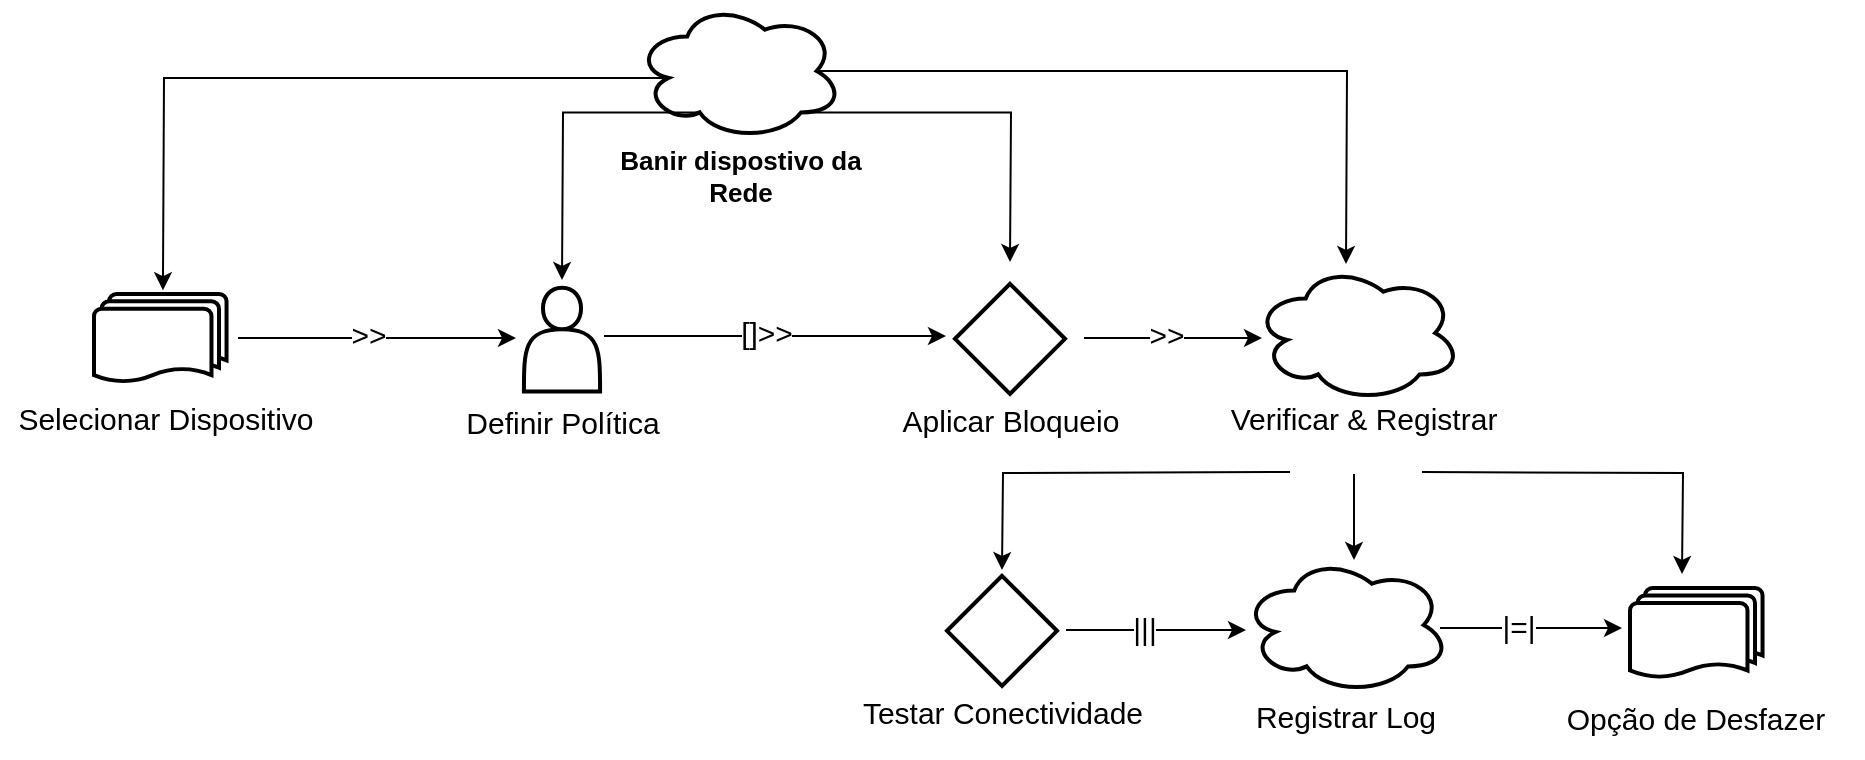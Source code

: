 <mxfile version="28.2.5">
  <diagram id="Il9Fi1deLX2TvpJTLiLy" name="Página-1">
    <mxGraphModel dx="2226" dy="785" grid="0" gridSize="10" guides="1" tooltips="1" connect="1" arrows="1" fold="1" page="0" pageScale="1" pageWidth="827" pageHeight="1169" math="0" shadow="0">
      <root>
        <mxCell id="0" />
        <mxCell id="1" parent="0" />
        <mxCell id="XDs6qOpa_2APzOStyn8Z-69" value="" style="group" parent="1" vertex="1" connectable="0">
          <mxGeometry x="-305" y="316" width="245" height="95.28" as="geometry" />
        </mxCell>
        <mxCell id="XDs6qOpa_2APzOStyn8Z-49" value="&lt;div style=&quot;text-align: center;&quot;&gt;&lt;span style=&quot;background-color: transparent; color: light-dark(rgb(0, 0, 0), rgb(255, 255, 255)); font-size: 13px;&quot;&gt;&lt;b&gt;Banir dispostivo da Rede&lt;/b&gt;&lt;/span&gt;&lt;/div&gt;" style="text;whiteSpace=wrap;html=1;labelBackgroundColor=none;" parent="XDs6qOpa_2APzOStyn8Z-69" vertex="1">
          <mxGeometry x="43" y="65" width="153" height="30.28" as="geometry" />
        </mxCell>
        <mxCell id="XDs6qOpa_2APzOStyn8Z-57" value="" style="ellipse;shape=cloud;whiteSpace=wrap;html=1;strokeWidth=2;" parent="XDs6qOpa_2APzOStyn8Z-69" vertex="1">
          <mxGeometry x="67.75" width="103.5" height="69" as="geometry" />
        </mxCell>
        <mxCell id="XDs6qOpa_2APzOStyn8Z-81" style="edgeStyle=orthogonalEdgeStyle;rounded=0;orthogonalLoop=1;jettySize=auto;html=1;" parent="1" edge="1">
          <mxGeometry relative="1" as="geometry">
            <mxPoint x="-82" y="483" as="targetPoint" />
            <mxPoint x="-253" y="483" as="sourcePoint" />
          </mxGeometry>
        </mxCell>
        <mxCell id="XDs6qOpa_2APzOStyn8Z-117" value="&lt;font style=&quot;font-size: 15px;&quot;&gt;[]&amp;gt;&amp;gt;&lt;/font&gt;" style="edgeLabel;html=1;align=center;verticalAlign=middle;resizable=0;points=[];" parent="XDs6qOpa_2APzOStyn8Z-81" vertex="1" connectable="0">
          <mxGeometry x="-0.051" y="2" relative="1" as="geometry">
            <mxPoint as="offset" />
          </mxGeometry>
        </mxCell>
        <mxCell id="XDs6qOpa_2APzOStyn8Z-106" style="edgeStyle=orthogonalEdgeStyle;rounded=0;orthogonalLoop=1;jettySize=auto;html=1;exitX=0.31;exitY=0.8;exitDx=0;exitDy=0;exitPerimeter=0;" parent="1" source="XDs6qOpa_2APzOStyn8Z-57" edge="1">
          <mxGeometry relative="1" as="geometry">
            <mxPoint x="-274" y="455" as="targetPoint" />
          </mxGeometry>
        </mxCell>
        <mxCell id="XDs6qOpa_2APzOStyn8Z-110" style="edgeStyle=orthogonalEdgeStyle;rounded=0;orthogonalLoop=1;jettySize=auto;html=1;exitX=0.16;exitY=0.55;exitDx=0;exitDy=0;exitPerimeter=0;entryX=0.5;entryY=0;entryDx=0;entryDy=0;" parent="1" source="XDs6qOpa_2APzOStyn8Z-57" edge="1">
          <mxGeometry relative="1" as="geometry">
            <mxPoint x="-473.535" y="460.09" as="targetPoint" />
          </mxGeometry>
        </mxCell>
        <mxCell id="XDs6qOpa_2APzOStyn8Z-111" style="edgeStyle=orthogonalEdgeStyle;rounded=0;orthogonalLoop=1;jettySize=auto;html=1;exitX=0.875;exitY=0.5;exitDx=0;exitDy=0;exitPerimeter=0;" parent="1" source="XDs6qOpa_2APzOStyn8Z-57" edge="1">
          <mxGeometry relative="1" as="geometry">
            <mxPoint x="118" y="447" as="targetPoint" />
          </mxGeometry>
        </mxCell>
        <mxCell id="XDs6qOpa_2APzOStyn8Z-156" style="edgeStyle=orthogonalEdgeStyle;rounded=0;orthogonalLoop=1;jettySize=auto;html=1;exitX=0.8;exitY=0.8;exitDx=0;exitDy=0;exitPerimeter=0;" parent="1" source="XDs6qOpa_2APzOStyn8Z-57" edge="1">
          <mxGeometry relative="1" as="geometry">
            <mxPoint x="-50" y="446" as="targetPoint" />
          </mxGeometry>
        </mxCell>
        <mxCell id="QEQqxk-_YLSXUUMcxlBl-1" value="" style="group" parent="1" vertex="1" connectable="0">
          <mxGeometry x="-555" y="462" width="166" height="77" as="geometry" />
        </mxCell>
        <mxCell id="QEQqxk-_YLSXUUMcxlBl-2" value="" style="strokeWidth=2;html=1;shape=mxgraph.flowchart.multi-document;whiteSpace=wrap;" parent="QEQqxk-_YLSXUUMcxlBl-1" vertex="1">
          <mxGeometry x="47" width="66.27" height="44.441" as="geometry" />
        </mxCell>
        <mxCell id="QEQqxk-_YLSXUUMcxlBl-3" value="&lt;span style=&quot;font-size: 15px;&quot;&gt;Selecionar Dispositivo&lt;/span&gt;" style="text;whiteSpace=wrap;html=1;labelBackgroundColor=none;align=center;" parent="QEQqxk-_YLSXUUMcxlBl-1" vertex="1">
          <mxGeometry y="47.215" width="166" height="29.785" as="geometry" />
        </mxCell>
        <mxCell id="QEQqxk-_YLSXUUMcxlBl-4" value="" style="group" parent="1" vertex="1" connectable="0">
          <mxGeometry x="-357" y="463" width="186" height="78.01" as="geometry" />
        </mxCell>
        <mxCell id="QEQqxk-_YLSXUUMcxlBl-5" value="&lt;span style=&quot;font-size: 15px;&quot;&gt;Definir Política&lt;/span&gt;" style="text;whiteSpace=wrap;html=1;labelBackgroundColor=none;align=center;" parent="QEQqxk-_YLSXUUMcxlBl-4" vertex="1">
          <mxGeometry x="1.5" y="47.73" width="163" height="30.28" as="geometry" />
        </mxCell>
        <mxCell id="QEQqxk-_YLSXUUMcxlBl-6" value="" style="shape=actor;whiteSpace=wrap;html=1;strokeWidth=2;" parent="QEQqxk-_YLSXUUMcxlBl-4" vertex="1">
          <mxGeometry x="63.97" y="-4.18" width="38.07" height="51.91" as="geometry" />
        </mxCell>
        <mxCell id="XDs6qOpa_2APzOStyn8Z-84" style="edgeStyle=orthogonalEdgeStyle;rounded=0;orthogonalLoop=1;jettySize=auto;html=1;" parent="QEQqxk-_YLSXUUMcxlBl-4" edge="1">
          <mxGeometry relative="1" as="geometry">
            <mxPoint x="-79" y="21" as="sourcePoint" />
            <mxPoint x="60" y="21" as="targetPoint" />
          </mxGeometry>
        </mxCell>
        <mxCell id="XDs6qOpa_2APzOStyn8Z-115" value="&amp;gt;&amp;gt;" style="edgeLabel;html=1;align=center;verticalAlign=middle;resizable=0;points=[];fontSize=15;" parent="XDs6qOpa_2APzOStyn8Z-84" vertex="1" connectable="0">
          <mxGeometry x="-0.075" y="2" relative="1" as="geometry">
            <mxPoint as="offset" />
          </mxGeometry>
        </mxCell>
        <mxCell id="QEQqxk-_YLSXUUMcxlBl-15" value="" style="group" parent="1" vertex="1" connectable="0">
          <mxGeometry x="44" y="447" width="166" height="97.73" as="geometry" />
        </mxCell>
        <mxCell id="QEQqxk-_YLSXUUMcxlBl-16" value="" style="ellipse;shape=cloud;whiteSpace=wrap;html=1;strokeWidth=2;" parent="QEQqxk-_YLSXUUMcxlBl-15" vertex="1">
          <mxGeometry x="28" width="103.5" height="69" as="geometry" />
        </mxCell>
        <mxCell id="QEQqxk-_YLSXUUMcxlBl-17" value="&lt;span style=&quot;font-size: 15px;&quot;&gt;Verificar &amp;amp; Registrar&lt;/span&gt;" style="text;whiteSpace=wrap;html=1;labelBackgroundColor=none;align=center;" parent="QEQqxk-_YLSXUUMcxlBl-15" vertex="1">
          <mxGeometry y="62.0" width="166" height="30.28" as="geometry" />
        </mxCell>
        <mxCell id="QEQqxk-_YLSXUUMcxlBl-32" style="edgeStyle=orthogonalEdgeStyle;rounded=0;orthogonalLoop=1;jettySize=auto;html=1;" parent="QEQqxk-_YLSXUUMcxlBl-15" edge="1">
          <mxGeometry relative="1" as="geometry">
            <mxPoint x="-57" y="37" as="sourcePoint" />
            <mxPoint x="32" y="37" as="targetPoint" />
          </mxGeometry>
        </mxCell>
        <mxCell id="QEQqxk-_YLSXUUMcxlBl-33" value="&amp;gt;&amp;gt;" style="edgeLabel;html=1;align=center;verticalAlign=middle;resizable=0;points=[];fontSize=15;" parent="QEQqxk-_YLSXUUMcxlBl-32" vertex="1" connectable="0">
          <mxGeometry x="-0.075" y="2" relative="1" as="geometry">
            <mxPoint as="offset" />
          </mxGeometry>
        </mxCell>
        <mxCell id="QEQqxk-_YLSXUUMcxlBl-21" value="" style="group" parent="1" vertex="1" connectable="0">
          <mxGeometry x="203" y="614" width="166" height="75.46" as="geometry" />
        </mxCell>
        <mxCell id="QEQqxk-_YLSXUUMcxlBl-22" value="" style="strokeWidth=2;html=1;shape=mxgraph.flowchart.multi-document;whiteSpace=wrap;" parent="QEQqxk-_YLSXUUMcxlBl-21" vertex="1">
          <mxGeometry x="57" y="-5" width="66.27" height="45.18" as="geometry" />
        </mxCell>
        <mxCell id="QEQqxk-_YLSXUUMcxlBl-23" value="&lt;span style=&quot;font-size: 15px;&quot;&gt;Opção de Desfazer&lt;/span&gt;" style="text;whiteSpace=wrap;html=1;labelBackgroundColor=none;align=center;" parent="QEQqxk-_YLSXUUMcxlBl-21" vertex="1">
          <mxGeometry x="7.13" y="45.18" width="166" height="30.28" as="geometry" />
        </mxCell>
        <mxCell id="Z6_5KBLQ1efIxpa4hQjL-17" style="edgeStyle=orthogonalEdgeStyle;rounded=0;orthogonalLoop=1;jettySize=auto;html=1;" edge="1" parent="QEQqxk-_YLSXUUMcxlBl-21">
          <mxGeometry relative="1" as="geometry">
            <mxPoint x="53" y="15" as="targetPoint" />
            <mxPoint x="-38" y="15" as="sourcePoint" />
          </mxGeometry>
        </mxCell>
        <mxCell id="Z6_5KBLQ1efIxpa4hQjL-18" value="&lt;span style=&quot;font-size: 15px;&quot;&gt;|=&lt;/span&gt;&lt;span style=&quot;font-size: 15px;&quot;&gt;|&lt;/span&gt;" style="edgeLabel;html=1;align=center;verticalAlign=middle;resizable=0;points=[];" vertex="1" connectable="0" parent="Z6_5KBLQ1efIxpa4hQjL-17">
          <mxGeometry x="-0.147" y="1" relative="1" as="geometry">
            <mxPoint as="offset" />
          </mxGeometry>
        </mxCell>
        <mxCell id="QEQqxk-_YLSXUUMcxlBl-26" style="edgeStyle=orthogonalEdgeStyle;rounded=0;orthogonalLoop=1;jettySize=auto;html=1;" parent="1" edge="1">
          <mxGeometry relative="1" as="geometry">
            <mxPoint x="122" y="552" as="sourcePoint" />
            <mxPoint x="122" y="595" as="targetPoint" />
            <Array as="points">
              <mxPoint x="122" y="552" />
            </Array>
          </mxGeometry>
        </mxCell>
        <mxCell id="QEQqxk-_YLSXUUMcxlBl-27" style="edgeStyle=orthogonalEdgeStyle;rounded=0;orthogonalLoop=1;jettySize=auto;html=1;" parent="1" edge="1">
          <mxGeometry relative="1" as="geometry">
            <mxPoint x="-54" y="600" as="targetPoint" />
            <mxPoint x="90" y="551" as="sourcePoint" />
          </mxGeometry>
        </mxCell>
        <mxCell id="Z6_5KBLQ1efIxpa4hQjL-1" value="" style="group" vertex="1" connectable="0" parent="1">
          <mxGeometry x="-133" y="458" width="166" height="82.19" as="geometry" />
        </mxCell>
        <mxCell id="Z6_5KBLQ1efIxpa4hQjL-2" value="&lt;span style=&quot;font-size: 15px;&quot;&gt;Aplicar Bloqueio&lt;/span&gt;" style="text;whiteSpace=wrap;html=1;labelBackgroundColor=none;align=center;" vertex="1" parent="Z6_5KBLQ1efIxpa4hQjL-1">
          <mxGeometry x="-7.5" y="51.91" width="181" height="30.28" as="geometry" />
        </mxCell>
        <mxCell id="Z6_5KBLQ1efIxpa4hQjL-3" value="" style="rhombus;whiteSpace=wrap;html=1;strokeWidth=2;" vertex="1" parent="Z6_5KBLQ1efIxpa4hQjL-1">
          <mxGeometry x="55.5" y="-1.09" width="55" height="55" as="geometry" />
        </mxCell>
        <mxCell id="Z6_5KBLQ1efIxpa4hQjL-6" value="" style="group" vertex="1" connectable="0" parent="1">
          <mxGeometry x="35" y="596" width="166" height="97.73" as="geometry" />
        </mxCell>
        <mxCell id="Z6_5KBLQ1efIxpa4hQjL-7" value="" style="ellipse;shape=cloud;whiteSpace=wrap;html=1;strokeWidth=2;" vertex="1" parent="Z6_5KBLQ1efIxpa4hQjL-6">
          <mxGeometry x="31.25" y="-3" width="103.5" height="69" as="geometry" />
        </mxCell>
        <mxCell id="Z6_5KBLQ1efIxpa4hQjL-8" value="&lt;span style=&quot;font-size: 15px;&quot;&gt;Registrar Log&lt;/span&gt;" style="text;whiteSpace=wrap;html=1;labelBackgroundColor=none;align=center;" vertex="1" parent="Z6_5KBLQ1efIxpa4hQjL-6">
          <mxGeometry y="62.0" width="166" height="30.28" as="geometry" />
        </mxCell>
        <mxCell id="QEQqxk-_YLSXUUMcxlBl-30" style="edgeStyle=orthogonalEdgeStyle;rounded=0;orthogonalLoop=1;jettySize=auto;html=1;" parent="Z6_5KBLQ1efIxpa4hQjL-6" edge="1">
          <mxGeometry relative="1" as="geometry">
            <mxPoint x="33" y="34" as="targetPoint" />
            <mxPoint x="-57" y="34" as="sourcePoint" />
          </mxGeometry>
        </mxCell>
        <mxCell id="QEQqxk-_YLSXUUMcxlBl-31" value="&lt;span style=&quot;font-size: 15px;&quot;&gt;|&lt;/span&gt;&lt;span style=&quot;font-size: 15px;&quot;&gt;|&lt;/span&gt;&lt;span style=&quot;font-size: 15px;&quot;&gt;|&lt;/span&gt;" style="edgeLabel;html=1;align=center;verticalAlign=middle;resizable=0;points=[];" parent="QEQqxk-_YLSXUUMcxlBl-30" vertex="1" connectable="0">
          <mxGeometry x="-0.147" y="1" relative="1" as="geometry">
            <mxPoint as="offset" />
          </mxGeometry>
        </mxCell>
        <mxCell id="Z6_5KBLQ1efIxpa4hQjL-13" value="" style="group" vertex="1" connectable="0" parent="1">
          <mxGeometry x="-137" y="604" width="166" height="82.19" as="geometry" />
        </mxCell>
        <mxCell id="Z6_5KBLQ1efIxpa4hQjL-14" value="&lt;span style=&quot;font-size: 15px;&quot;&gt;Testar Conectividade&lt;/span&gt;" style="text;whiteSpace=wrap;html=1;labelBackgroundColor=none;align=center;" vertex="1" parent="Z6_5KBLQ1efIxpa4hQjL-13">
          <mxGeometry x="-7.5" y="51.91" width="181" height="30.28" as="geometry" />
        </mxCell>
        <mxCell id="Z6_5KBLQ1efIxpa4hQjL-15" value="" style="rhombus;whiteSpace=wrap;html=1;strokeWidth=2;" vertex="1" parent="Z6_5KBLQ1efIxpa4hQjL-13">
          <mxGeometry x="55.5" y="-1.09" width="55" height="55" as="geometry" />
        </mxCell>
        <mxCell id="Z6_5KBLQ1efIxpa4hQjL-16" style="edgeStyle=orthogonalEdgeStyle;rounded=0;orthogonalLoop=1;jettySize=auto;html=1;" edge="1" parent="1">
          <mxGeometry relative="1" as="geometry">
            <mxPoint x="156" y="551" as="sourcePoint" />
            <mxPoint x="286" y="602" as="targetPoint" />
          </mxGeometry>
        </mxCell>
      </root>
    </mxGraphModel>
  </diagram>
</mxfile>
